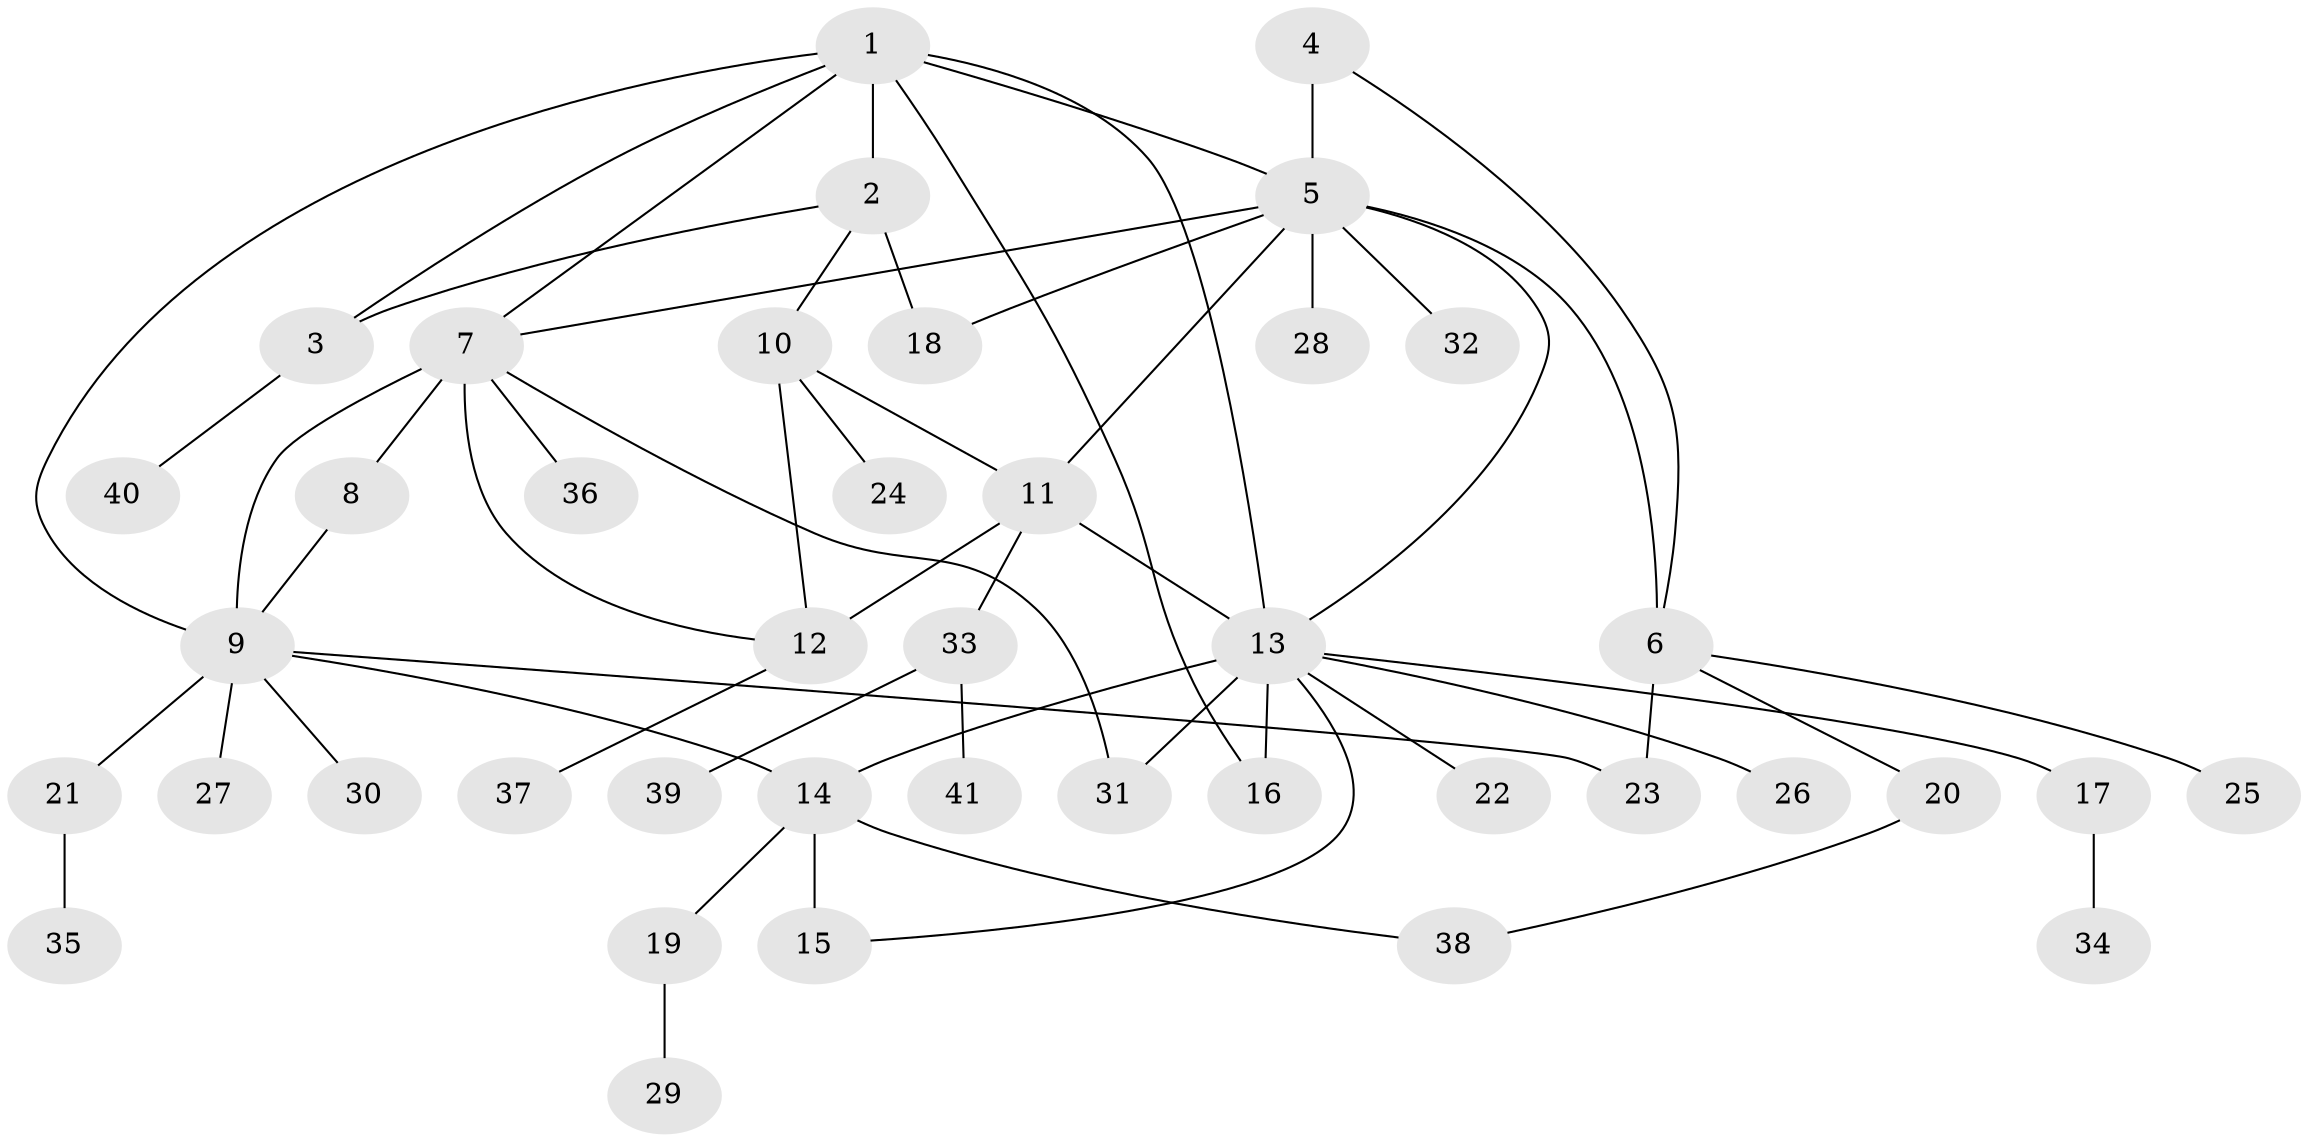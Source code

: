 // original degree distribution, {8: 0.024390243902439025, 5: 0.07317073170731707, 3: 0.06097560975609756, 4: 0.036585365853658534, 9: 0.012195121951219513, 10: 0.024390243902439025, 7: 0.012195121951219513, 6: 0.024390243902439025, 12: 0.024390243902439025, 2: 0.18292682926829268, 1: 0.524390243902439}
// Generated by graph-tools (version 1.1) at 2025/37/03/09/25 02:37:46]
// undirected, 41 vertices, 57 edges
graph export_dot {
graph [start="1"]
  node [color=gray90,style=filled];
  1;
  2;
  3;
  4;
  5;
  6;
  7;
  8;
  9;
  10;
  11;
  12;
  13;
  14;
  15;
  16;
  17;
  18;
  19;
  20;
  21;
  22;
  23;
  24;
  25;
  26;
  27;
  28;
  29;
  30;
  31;
  32;
  33;
  34;
  35;
  36;
  37;
  38;
  39;
  40;
  41;
  1 -- 2 [weight=2.0];
  1 -- 3 [weight=2.0];
  1 -- 5 [weight=1.0];
  1 -- 7 [weight=1.0];
  1 -- 9 [weight=1.0];
  1 -- 13 [weight=1.0];
  1 -- 16 [weight=1.0];
  2 -- 3 [weight=1.0];
  2 -- 10 [weight=1.0];
  2 -- 18 [weight=3.0];
  3 -- 40 [weight=1.0];
  4 -- 5 [weight=2.0];
  4 -- 6 [weight=1.0];
  5 -- 6 [weight=2.0];
  5 -- 7 [weight=2.0];
  5 -- 11 [weight=1.0];
  5 -- 13 [weight=1.0];
  5 -- 18 [weight=1.0];
  5 -- 28 [weight=1.0];
  5 -- 32 [weight=1.0];
  6 -- 20 [weight=1.0];
  6 -- 23 [weight=4.0];
  6 -- 25 [weight=1.0];
  7 -- 8 [weight=5.0];
  7 -- 9 [weight=2.0];
  7 -- 12 [weight=1.0];
  7 -- 31 [weight=1.0];
  7 -- 36 [weight=1.0];
  8 -- 9 [weight=1.0];
  9 -- 14 [weight=1.0];
  9 -- 21 [weight=1.0];
  9 -- 23 [weight=1.0];
  9 -- 27 [weight=1.0];
  9 -- 30 [weight=1.0];
  10 -- 11 [weight=2.0];
  10 -- 12 [weight=1.0];
  10 -- 24 [weight=1.0];
  11 -- 12 [weight=8.0];
  11 -- 13 [weight=1.0];
  11 -- 33 [weight=1.0];
  12 -- 37 [weight=1.0];
  13 -- 14 [weight=2.0];
  13 -- 15 [weight=1.0];
  13 -- 16 [weight=1.0];
  13 -- 17 [weight=1.0];
  13 -- 22 [weight=1.0];
  13 -- 26 [weight=1.0];
  13 -- 31 [weight=1.0];
  14 -- 15 [weight=3.0];
  14 -- 19 [weight=1.0];
  14 -- 38 [weight=1.0];
  17 -- 34 [weight=1.0];
  19 -- 29 [weight=1.0];
  20 -- 38 [weight=1.0];
  21 -- 35 [weight=1.0];
  33 -- 39 [weight=1.0];
  33 -- 41 [weight=1.0];
}
